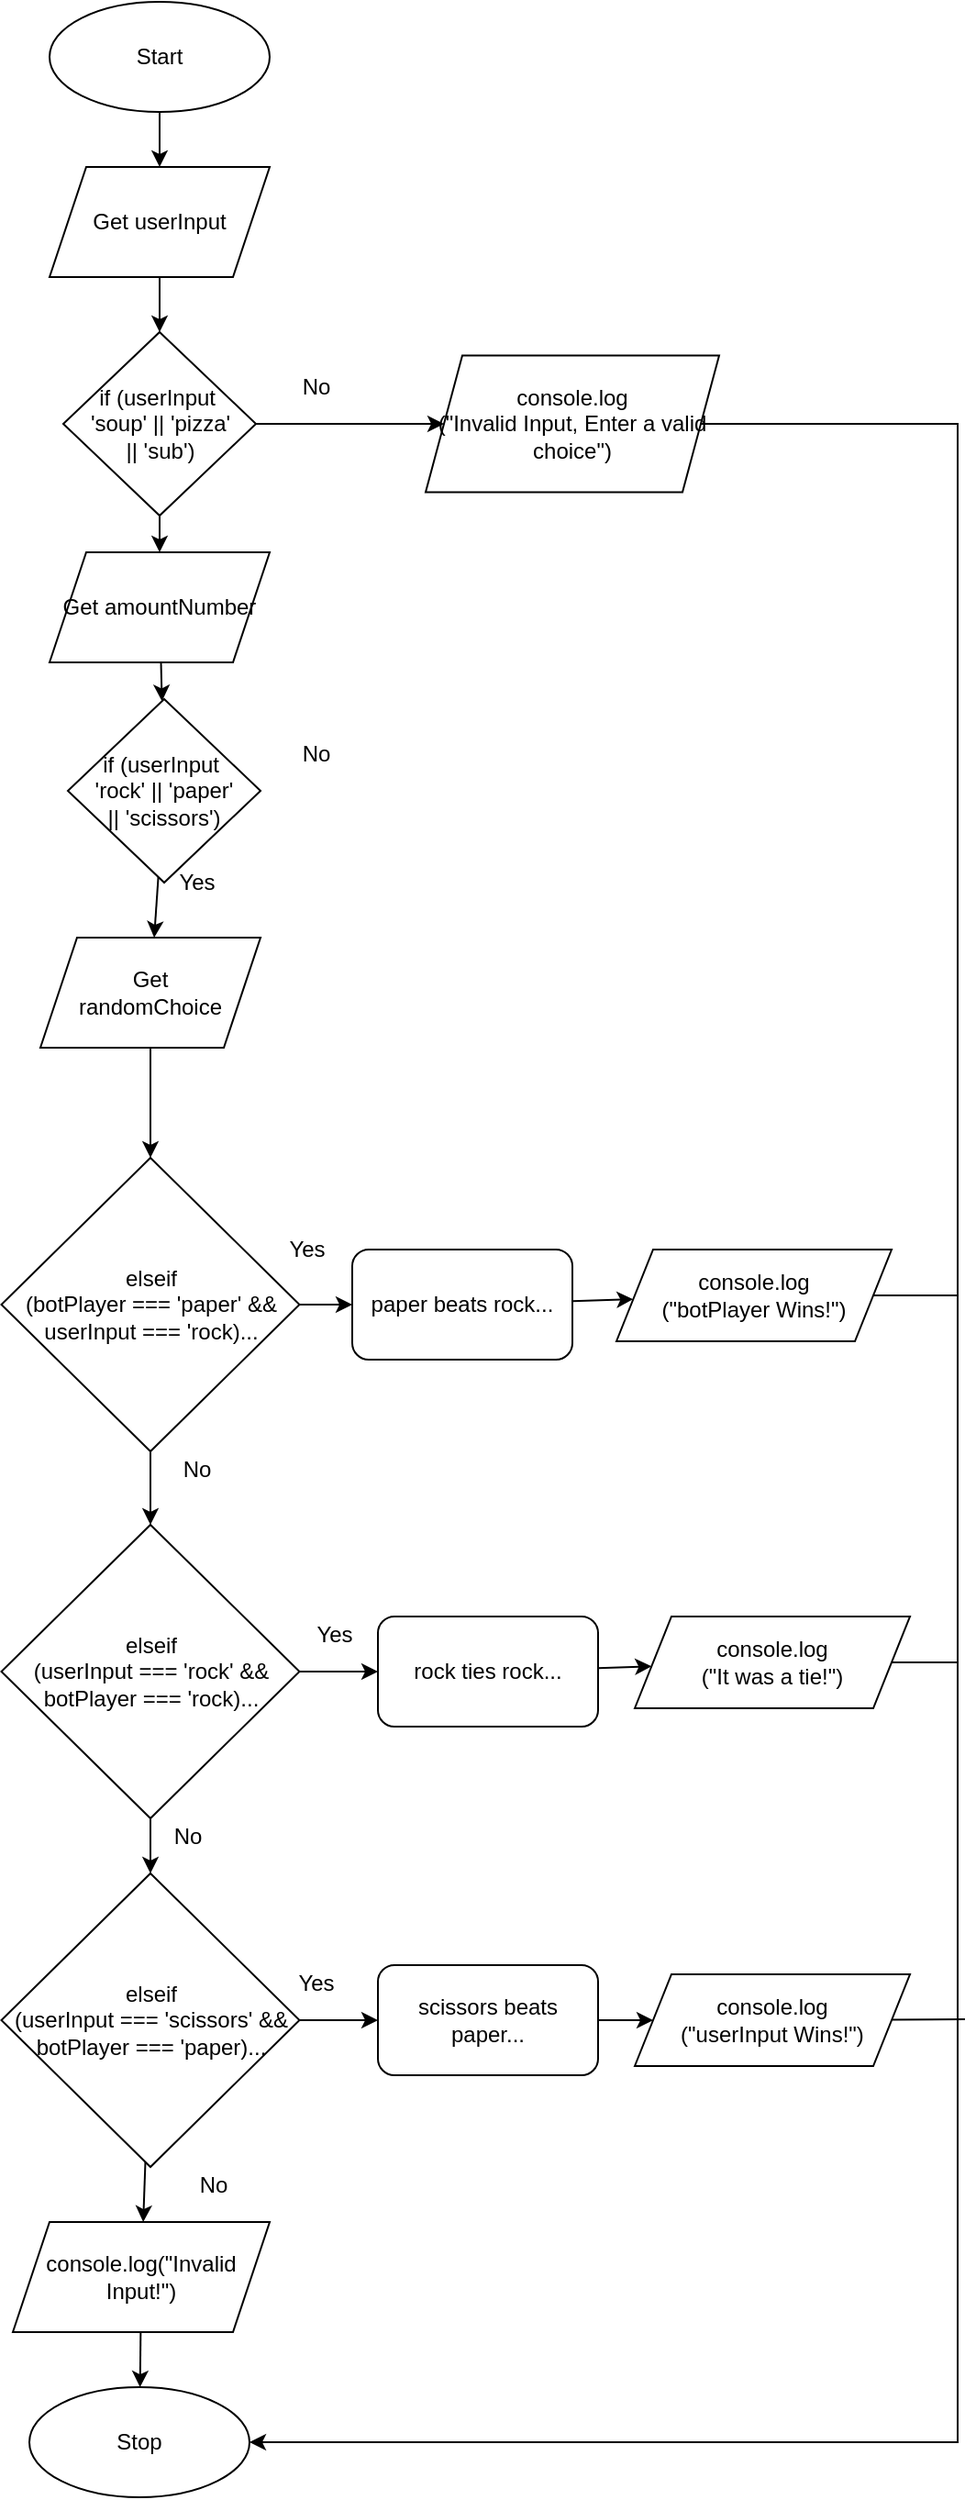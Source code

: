 <mxfile>
    <diagram id="bVoswQC8T6PlKmy4Bn8u" name="Page-1">
        <mxGraphModel dx="718" dy="630" grid="1" gridSize="10" guides="1" tooltips="1" connect="1" arrows="1" fold="1" page="1" pageScale="1" pageWidth="827" pageHeight="1169" math="0" shadow="0">
            <root>
                <mxCell id="0"/>
                <mxCell id="1" parent="0"/>
                <mxCell id="2" value="" style="edgeStyle=none;html=1;" parent="1" source="3" target="6" edge="1">
                    <mxGeometry relative="1" as="geometry"/>
                </mxCell>
                <mxCell id="3" value="Start" style="ellipse;whiteSpace=wrap;html=1;" parent="1" vertex="1">
                    <mxGeometry x="105" y="140" width="120" height="60" as="geometry"/>
                </mxCell>
                <mxCell id="4" value="Stop" style="ellipse;whiteSpace=wrap;html=1;" parent="1" vertex="1">
                    <mxGeometry x="94" y="1440" width="120" height="60" as="geometry"/>
                </mxCell>
                <mxCell id="122" value="" style="edgeStyle=none;html=1;" parent="1" source="6" target="31" edge="1">
                    <mxGeometry relative="1" as="geometry"/>
                </mxCell>
                <mxCell id="6" value="Get userInput" style="shape=parallelogram;perimeter=parallelogramPerimeter;whiteSpace=wrap;html=1;fixedSize=1;" parent="1" vertex="1">
                    <mxGeometry x="105" y="230" width="120" height="60" as="geometry"/>
                </mxCell>
                <mxCell id="95" style="edgeStyle=none;rounded=0;html=1;fontSize=10;endArrow=none;endFill=0;" parent="1" source="8" edge="1">
                    <mxGeometry relative="1" as="geometry">
                        <mxPoint x="600" y="845" as="targetPoint"/>
                    </mxGeometry>
                </mxCell>
                <mxCell id="8" value="console.log&lt;br&gt;(&quot;botPlayer Wins!&quot;)" style="shape=parallelogram;perimeter=parallelogramPerimeter;whiteSpace=wrap;html=1;fixedSize=1;" parent="1" vertex="1">
                    <mxGeometry x="414" y="820" width="150" height="50" as="geometry"/>
                </mxCell>
                <mxCell id="125" value="" style="edgeStyle=none;html=1;" parent="1" source="18" target="4" edge="1">
                    <mxGeometry relative="1" as="geometry"/>
                </mxCell>
                <mxCell id="18" value="console.log(&quot;Invalid Input!&quot;)" style="shape=parallelogram;perimeter=parallelogramPerimeter;whiteSpace=wrap;html=1;fixedSize=1;" parent="1" vertex="1">
                    <mxGeometry x="85" y="1350" width="140" height="60" as="geometry"/>
                </mxCell>
                <mxCell id="58" value="" style="edgeStyle=none;html=1;startArrow=none;" parent="1" source="25" target="57" edge="1">
                    <mxGeometry relative="1" as="geometry"/>
                </mxCell>
                <mxCell id="92" value="" style="edgeStyle=none;rounded=0;html=1;fontSize=10;" parent="1" source="31" target="90" edge="1">
                    <mxGeometry relative="1" as="geometry"/>
                </mxCell>
                <mxCell id="131" value="" style="edgeStyle=none;html=1;" edge="1" parent="1" source="31" target="128">
                    <mxGeometry relative="1" as="geometry"/>
                </mxCell>
                <mxCell id="31" value="if (userInput&amp;nbsp; &lt;br&gt;'soup' || 'pizza'&lt;br&gt;|| 'sub')" style="rhombus;whiteSpace=wrap;html=1;" parent="1" vertex="1">
                    <mxGeometry x="112.5" y="320" width="105" height="100" as="geometry"/>
                </mxCell>
                <mxCell id="108" value="" style="edgeStyle=none;rounded=0;html=1;fontSize=10;endArrow=classic;endFill=1;" parent="1" target="104" edge="1">
                    <mxGeometry relative="1" as="geometry">
                        <mxPoint x="219" y="1240" as="sourcePoint"/>
                    </mxGeometry>
                </mxCell>
                <mxCell id="101" value="" style="edgeStyle=none;rounded=0;html=1;fontSize=10;endArrow=classic;endFill=1;" parent="1" source="57" target="96" edge="1">
                    <mxGeometry relative="1" as="geometry"/>
                </mxCell>
                <mxCell id="113" value="" style="edgeStyle=none;html=1;" parent="1" source="57" target="112" edge="1">
                    <mxGeometry relative="1" as="geometry"/>
                </mxCell>
                <mxCell id="57" value="elseif&lt;br&gt;(botPlayer === 'paper' &amp;amp;&amp;amp; userInput === 'rock)..." style="rhombus;whiteSpace=wrap;html=1;" parent="1" vertex="1">
                    <mxGeometry x="78.75" y="770" width="162.5" height="160" as="geometry"/>
                </mxCell>
                <mxCell id="63" value="&lt;font style=&quot;font-size: 12px&quot;&gt;Yes&lt;/font&gt;" style="text;html=1;align=center;verticalAlign=middle;resizable=0;points=[];autosize=1;strokeColor=none;fillColor=none;fontSize=10;" parent="1" vertex="1">
                    <mxGeometry x="225" y="810" width="40" height="20" as="geometry"/>
                </mxCell>
                <mxCell id="66" value="&lt;font style=&quot;font-size: 12px&quot;&gt;Yes&lt;/font&gt;" style="text;html=1;align=center;verticalAlign=middle;resizable=0;points=[];autosize=1;strokeColor=none;fillColor=none;fontSize=10;" parent="1" vertex="1">
                    <mxGeometry x="230" y="1210" width="40" height="20" as="geometry"/>
                </mxCell>
                <mxCell id="84" value="&lt;font style=&quot;font-size: 12px&quot;&gt;No&lt;/font&gt;" style="text;html=1;align=center;verticalAlign=middle;resizable=0;points=[];autosize=1;strokeColor=none;fillColor=none;fontSize=10;" parent="1" vertex="1">
                    <mxGeometry x="170" y="930" width="30" height="20" as="geometry"/>
                </mxCell>
                <mxCell id="85" value="&lt;font style=&quot;font-size: 12px&quot;&gt;No&lt;/font&gt;" style="text;html=1;align=center;verticalAlign=middle;resizable=0;points=[];autosize=1;strokeColor=none;fillColor=none;fontSize=10;" parent="1" vertex="1">
                    <mxGeometry x="165" y="1130" width="30" height="20" as="geometry"/>
                </mxCell>
                <mxCell id="86" value="&lt;font style=&quot;font-size: 12px&quot;&gt;No&lt;/font&gt;" style="text;html=1;align=center;verticalAlign=middle;resizable=0;points=[];autosize=1;strokeColor=none;fillColor=none;fontSize=10;" parent="1" vertex="1">
                    <mxGeometry x="179" y="1320" width="30" height="20" as="geometry"/>
                </mxCell>
                <mxCell id="94" style="edgeStyle=none;rounded=0;html=1;fontSize=10;endArrow=none;endFill=0;" parent="1" source="87" edge="1">
                    <mxGeometry relative="1" as="geometry">
                        <mxPoint x="600" y="1045" as="targetPoint"/>
                    </mxGeometry>
                </mxCell>
                <mxCell id="87" value="console.log&lt;br&gt;(&quot;It was a tie!&quot;)" style="shape=parallelogram;perimeter=parallelogramPerimeter;whiteSpace=wrap;html=1;fixedSize=1;" parent="1" vertex="1">
                    <mxGeometry x="424" y="1020" width="150" height="50" as="geometry"/>
                </mxCell>
                <mxCell id="93" style="edgeStyle=none;rounded=0;html=1;entryX=1;entryY=0.5;entryDx=0;entryDy=0;fontSize=10;" parent="1" source="90" target="4" edge="1">
                    <mxGeometry relative="1" as="geometry">
                        <Array as="points">
                            <mxPoint x="600" y="370"/>
                            <mxPoint x="600" y="510"/>
                            <mxPoint x="600" y="1470"/>
                        </Array>
                    </mxGeometry>
                </mxCell>
                <mxCell id="90" value="console.log&lt;br&gt;(&quot;Invalid Input, Enter a valid choice&quot;)" style="shape=parallelogram;perimeter=parallelogramPerimeter;whiteSpace=wrap;html=1;fixedSize=1;" parent="1" vertex="1">
                    <mxGeometry x="310" y="332.75" width="160" height="74.5" as="geometry"/>
                </mxCell>
                <mxCell id="99" value="" style="edgeStyle=none;rounded=0;html=1;fontSize=10;endArrow=classic;endFill=1;" parent="1" source="96" target="8" edge="1">
                    <mxGeometry relative="1" as="geometry"/>
                </mxCell>
                <mxCell id="96" value="paper beats rock..." style="rounded=1;whiteSpace=wrap;html=1;" parent="1" vertex="1">
                    <mxGeometry x="270" y="820" width="120" height="60" as="geometry"/>
                </mxCell>
                <mxCell id="98" value="" style="edgeStyle=none;rounded=0;html=1;fontSize=10;endArrow=classic;endFill=1;" parent="1" source="97" target="87" edge="1">
                    <mxGeometry relative="1" as="geometry"/>
                </mxCell>
                <mxCell id="97" value="rock ties rock..." style="rounded=1;whiteSpace=wrap;html=1;" parent="1" vertex="1">
                    <mxGeometry x="284" y="1020" width="120" height="60" as="geometry"/>
                </mxCell>
                <mxCell id="106" value="" style="edgeStyle=none;rounded=0;html=1;fontSize=10;endArrow=classic;endFill=1;" parent="1" source="104" target="105" edge="1">
                    <mxGeometry relative="1" as="geometry"/>
                </mxCell>
                <mxCell id="104" value="scissors beats paper..." style="rounded=1;whiteSpace=wrap;html=1;" parent="1" vertex="1">
                    <mxGeometry x="284" y="1210" width="120" height="60" as="geometry"/>
                </mxCell>
                <mxCell id="107" style="edgeStyle=none;rounded=0;html=1;fontSize=10;endArrow=none;endFill=0;" parent="1" source="105" edge="1">
                    <mxGeometry relative="1" as="geometry">
                        <mxPoint x="604" y="1239.5" as="targetPoint"/>
                    </mxGeometry>
                </mxCell>
                <mxCell id="105" value="console.log&lt;br&gt;(&quot;userInput Wins!&quot;)" style="shape=parallelogram;perimeter=parallelogramPerimeter;whiteSpace=wrap;html=1;fixedSize=1;" parent="1" vertex="1">
                    <mxGeometry x="424" y="1215" width="150" height="50" as="geometry"/>
                </mxCell>
                <mxCell id="109" value="&lt;span style=&quot;font-size: 12px&quot;&gt;No&lt;/span&gt;" style="text;html=1;align=center;verticalAlign=middle;resizable=0;points=[];autosize=1;strokeColor=none;fillColor=none;fontSize=10;" parent="1" vertex="1">
                    <mxGeometry x="235" y="340" width="30" height="20" as="geometry"/>
                </mxCell>
                <mxCell id="115" value="" style="edgeStyle=none;html=1;" parent="1" source="112" target="114" edge="1">
                    <mxGeometry relative="1" as="geometry"/>
                </mxCell>
                <mxCell id="118" style="edgeStyle=none;html=1;entryX=0;entryY=0.5;entryDx=0;entryDy=0;" parent="1" source="112" target="97" edge="1">
                    <mxGeometry relative="1" as="geometry"/>
                </mxCell>
                <mxCell id="112" value="elseif&lt;br&gt;(userInput === 'rock' &amp;amp;&amp;amp; botPlayer === 'rock)..." style="rhombus;whiteSpace=wrap;html=1;" parent="1" vertex="1">
                    <mxGeometry x="78.75" y="970" width="162.5" height="160" as="geometry"/>
                </mxCell>
                <mxCell id="124" value="" style="edgeStyle=none;html=1;" parent="1" source="114" target="18" edge="1">
                    <mxGeometry relative="1" as="geometry"/>
                </mxCell>
                <mxCell id="114" value="elseif&lt;br&gt;(userInput === 'scissors' &amp;amp;&amp;amp; botPlayer === 'paper)..." style="rhombus;whiteSpace=wrap;html=1;" parent="1" vertex="1">
                    <mxGeometry x="78.75" y="1160" width="162.5" height="160" as="geometry"/>
                </mxCell>
                <mxCell id="117" value="&lt;font style=&quot;font-size: 12px&quot;&gt;Yes&lt;/font&gt;" style="text;html=1;align=center;verticalAlign=middle;resizable=0;points=[];autosize=1;strokeColor=none;fillColor=none;fontSize=10;" parent="1" vertex="1">
                    <mxGeometry x="240" y="1020" width="40" height="20" as="geometry"/>
                </mxCell>
                <mxCell id="25" value="Get &lt;br&gt;randomChoice" style="shape=parallelogram;perimeter=parallelogramPerimeter;whiteSpace=wrap;html=1;fixedSize=1;" parent="1" vertex="1">
                    <mxGeometry x="100" y="650" width="120" height="60" as="geometry"/>
                </mxCell>
                <mxCell id="126" value="&lt;font style=&quot;font-size: 12px&quot;&gt;Yes&lt;/font&gt;" style="text;html=1;align=center;verticalAlign=middle;resizable=0;points=[];autosize=1;strokeColor=none;fillColor=none;fontSize=10;" parent="1" vertex="1">
                    <mxGeometry x="165" y="610" width="40" height="20" as="geometry"/>
                </mxCell>
                <mxCell id="127" value="" style="edgeStyle=none;html=1;" edge="1" parent="1" source="128" target="129">
                    <mxGeometry relative="1" as="geometry"/>
                </mxCell>
                <mxCell id="128" value="Get amountNumber" style="shape=parallelogram;perimeter=parallelogramPerimeter;whiteSpace=wrap;html=1;fixedSize=1;" vertex="1" parent="1">
                    <mxGeometry x="105" y="440" width="120" height="60" as="geometry"/>
                </mxCell>
                <mxCell id="132" value="" style="edgeStyle=none;html=1;" edge="1" parent="1" source="129" target="25">
                    <mxGeometry relative="1" as="geometry"/>
                </mxCell>
                <mxCell id="129" value="if (userInput&amp;nbsp; &lt;br&gt;'rock' || 'paper'&lt;br&gt;|| 'scissors')" style="rhombus;whiteSpace=wrap;html=1;" vertex="1" parent="1">
                    <mxGeometry x="115" y="520" width="105" height="100" as="geometry"/>
                </mxCell>
                <mxCell id="130" value="&lt;span style=&quot;font-size: 12px&quot;&gt;No&lt;/span&gt;" style="text;html=1;align=center;verticalAlign=middle;resizable=0;points=[];autosize=1;strokeColor=none;fillColor=none;fontSize=10;" vertex="1" parent="1">
                    <mxGeometry x="235" y="540" width="30" height="20" as="geometry"/>
                </mxCell>
            </root>
        </mxGraphModel>
    </diagram>
</mxfile>